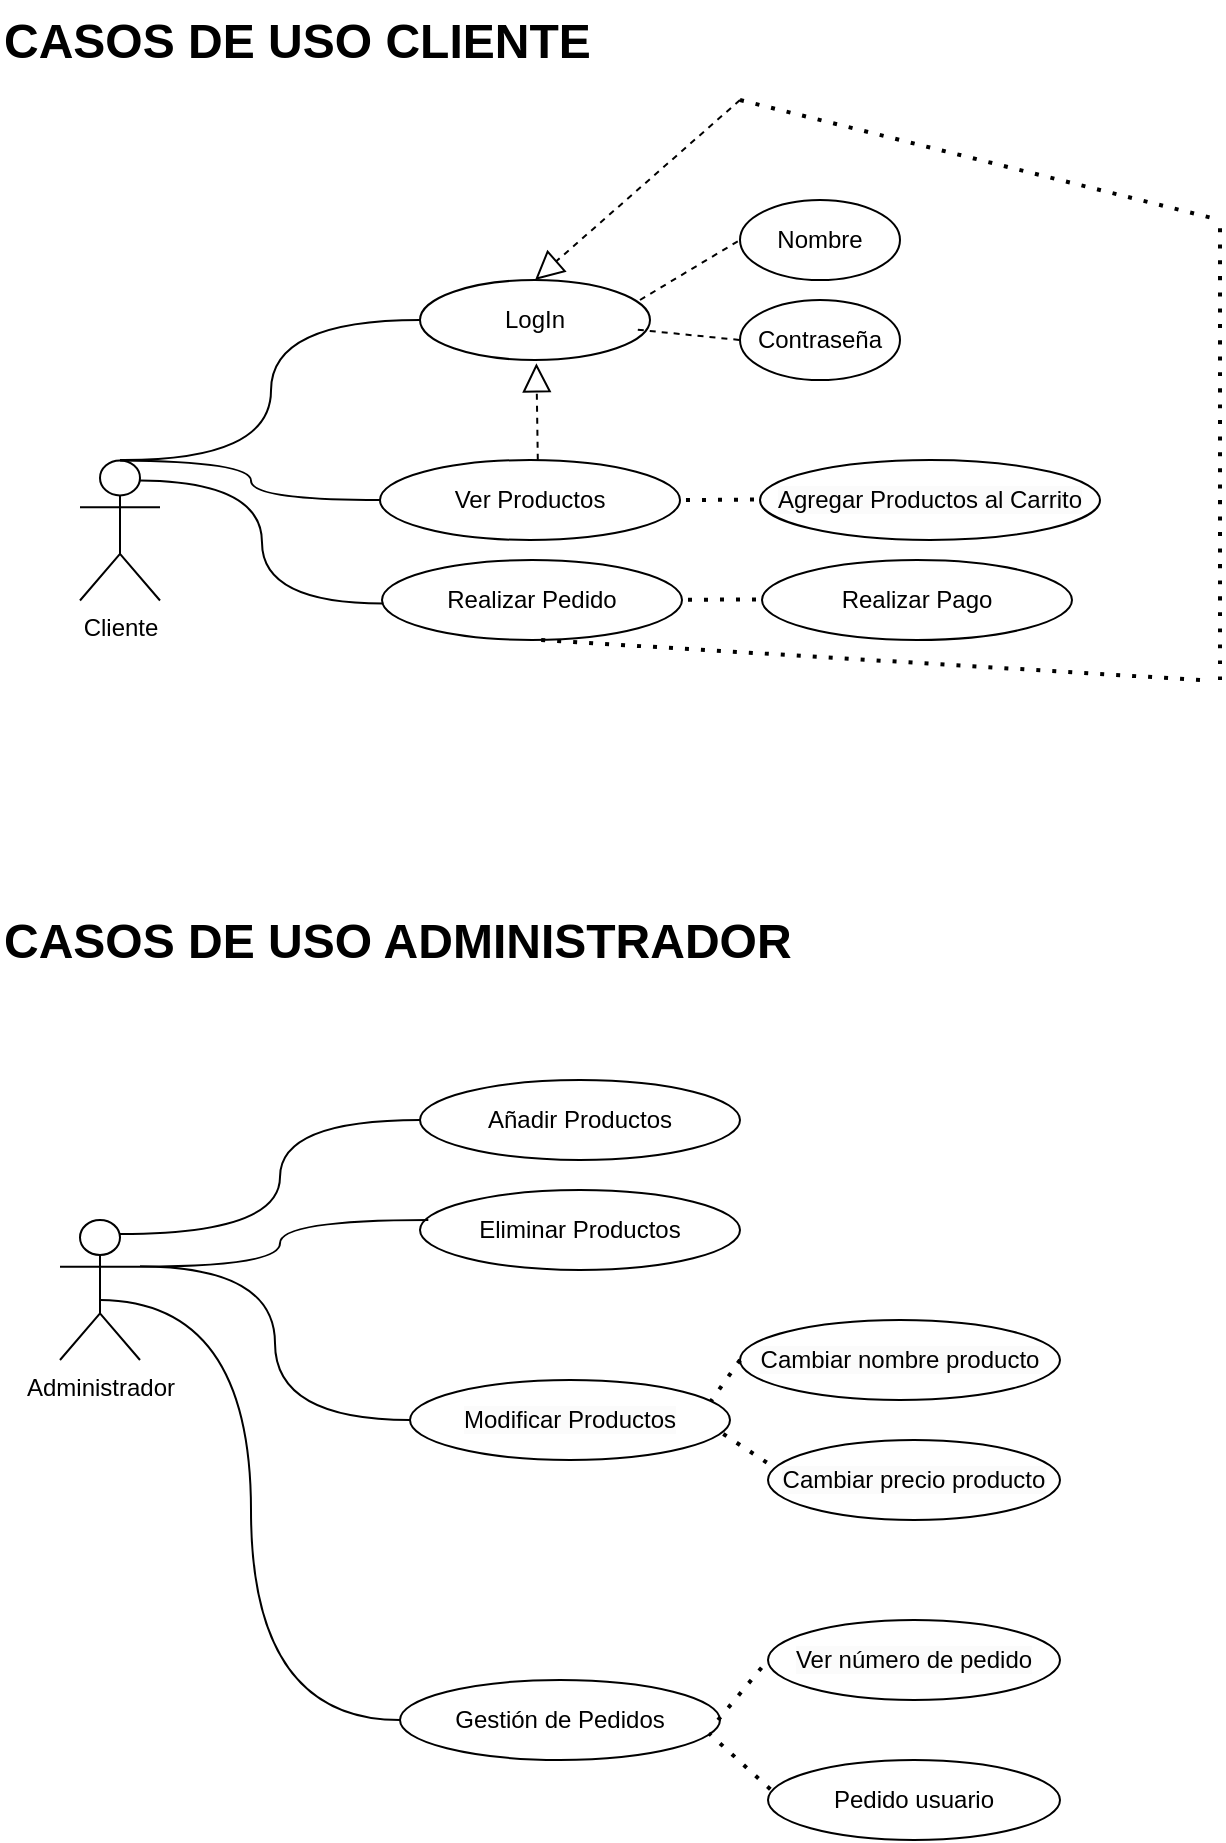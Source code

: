 <mxfile version="26.0.16">
  <diagram name="Pàgina-1" id="iGHjD2jrHCLfijZP5v88">
    <mxGraphModel dx="1363" dy="811" grid="1" gridSize="10" guides="1" tooltips="1" connect="1" arrows="1" fold="1" page="1" pageScale="1" pageWidth="827" pageHeight="1169" math="0" shadow="0">
      <root>
        <mxCell id="0" />
        <mxCell id="1" parent="0" />
        <mxCell id="lf3Rio6cBCzP1eMEeqFl-3" value="Cliente" style="shape=umlActor;verticalLabelPosition=bottom;verticalAlign=top;html=1;outlineConnect=0;" parent="1" vertex="1">
          <mxGeometry x="70" y="270.24" width="40" height="70" as="geometry" />
        </mxCell>
        <mxCell id="lf3Rio6cBCzP1eMEeqFl-13" value="&lt;span style=&quot;color: rgb(0, 0, 0); font-family: Helvetica; font-size: 12px; font-style: normal; font-variant-ligatures: normal; font-variant-caps: normal; font-weight: 400; letter-spacing: normal; orphans: 2; text-align: center; text-indent: 0px; text-transform: none; widows: 2; word-spacing: 0px; -webkit-text-stroke-width: 0px; white-space: normal; background-color: rgb(251, 251, 251); text-decoration-thickness: initial; text-decoration-style: initial; text-decoration-color: initial; display: inline !important; float: none;&quot;&gt;Agregar Productos al Carrito&lt;/span&gt;" style="ellipse;whiteSpace=wrap;html=1;" parent="1" vertex="1">
          <mxGeometry x="410" y="270" width="170" height="40" as="geometry" />
        </mxCell>
        <mxCell id="lf3Rio6cBCzP1eMEeqFl-15" value="Realizar Pedido" style="ellipse;whiteSpace=wrap;html=1;" parent="1" vertex="1">
          <mxGeometry x="221" y="320" width="150" height="40" as="geometry" />
        </mxCell>
        <mxCell id="lf3Rio6cBCzP1eMEeqFl-16" value="Ver Productos" style="ellipse;whiteSpace=wrap;html=1;" parent="1" vertex="1">
          <mxGeometry x="220" y="270" width="150" height="40" as="geometry" />
        </mxCell>
        <mxCell id="lf3Rio6cBCzP1eMEeqFl-19" value="Realizar Pago" style="ellipse;whiteSpace=wrap;html=1;" parent="1" vertex="1">
          <mxGeometry x="411" y="320" width="155" height="40" as="geometry" />
        </mxCell>
        <mxCell id="lf3Rio6cBCzP1eMEeqFl-21" value="&lt;h1 style=&quot;margin-top: 0px;&quot;&gt;CASOS DE USO ADMINISTRADOR&lt;/h1&gt;" style="text;html=1;whiteSpace=wrap;overflow=hidden;rounded=0;" parent="1" vertex="1">
          <mxGeometry x="30" y="490" width="410" height="40" as="geometry" />
        </mxCell>
        <mxCell id="lf3Rio6cBCzP1eMEeqFl-23" value="&lt;h1 style=&quot;margin-top: 0px;&quot;&gt;CASOS DE USO CLIENTE&lt;/h1&gt;" style="text;html=1;whiteSpace=wrap;overflow=hidden;rounded=0;" parent="1" vertex="1">
          <mxGeometry x="30" y="40" width="430" height="40" as="geometry" />
        </mxCell>
        <mxCell id="lf3Rio6cBCzP1eMEeqFl-24" value="Administrador" style="shape=umlActor;verticalLabelPosition=bottom;verticalAlign=top;html=1;outlineConnect=0;" parent="1" vertex="1">
          <mxGeometry x="60" y="650" width="40" height="70" as="geometry" />
        </mxCell>
        <mxCell id="lf3Rio6cBCzP1eMEeqFl-29" value="&lt;span style=&quot;color: rgb(0, 0, 0); font-family: Helvetica; font-size: 12px; font-style: normal; font-variant-ligatures: normal; font-variant-caps: normal; font-weight: 400; letter-spacing: normal; orphans: 2; text-align: center; text-indent: 0px; text-transform: none; widows: 2; word-spacing: 0px; -webkit-text-stroke-width: 0px; white-space: normal; background-color: rgb(251, 251, 251); text-decoration-thickness: initial; text-decoration-style: initial; text-decoration-color: initial; float: none; display: inline !important;&quot;&gt;Modificar Productos&lt;/span&gt;" style="ellipse;whiteSpace=wrap;html=1;" parent="1" vertex="1">
          <mxGeometry x="235" y="730" width="160" height="40" as="geometry" />
        </mxCell>
        <mxCell id="lf3Rio6cBCzP1eMEeqFl-30" value="Añadir Productos" style="ellipse;whiteSpace=wrap;html=1;" parent="1" vertex="1">
          <mxGeometry x="240" y="580" width="160" height="40" as="geometry" />
        </mxCell>
        <mxCell id="lf3Rio6cBCzP1eMEeqFl-31" value="Eliminar Productos" style="ellipse;whiteSpace=wrap;html=1;" parent="1" vertex="1">
          <mxGeometry x="240" y="635" width="160" height="40" as="geometry" />
        </mxCell>
        <mxCell id="lf3Rio6cBCzP1eMEeqFl-33" value="Gestión de Pedidos" style="ellipse;whiteSpace=wrap;html=1;" parent="1" vertex="1">
          <mxGeometry x="230" y="880" width="160" height="40" as="geometry" />
        </mxCell>
        <mxCell id="5v7sny88ToHRbDHgIpN3-2" value="" style="endArrow=none;dashed=1;html=1;dashPattern=1 3;strokeWidth=2;rounded=0;exitX=1;exitY=0.5;exitDx=0;exitDy=0;" edge="1" parent="1">
          <mxGeometry width="50" height="50" relative="1" as="geometry">
            <mxPoint x="373" y="290" as="sourcePoint" />
            <mxPoint x="413" y="289.76" as="targetPoint" />
          </mxGeometry>
        </mxCell>
        <mxCell id="5v7sny88ToHRbDHgIpN3-5" value="" style="endArrow=none;dashed=1;html=1;dashPattern=1 3;strokeWidth=2;rounded=0;exitX=1;exitY=0.5;exitDx=0;exitDy=0;" edge="1" parent="1">
          <mxGeometry width="50" height="50" relative="1" as="geometry">
            <mxPoint x="374" y="339.9" as="sourcePoint" />
            <mxPoint x="414" y="339.66" as="targetPoint" />
          </mxGeometry>
        </mxCell>
        <mxCell id="5v7sny88ToHRbDHgIpN3-10" value="" style="endArrow=none;html=1;rounded=0;edgeStyle=orthogonalEdgeStyle;curved=1;entryX=0;entryY=0.5;entryDx=0;entryDy=0;exitX=0.75;exitY=0.1;exitDx=0;exitDy=0;exitPerimeter=0;" edge="1" parent="1" source="lf3Rio6cBCzP1eMEeqFl-24" target="lf3Rio6cBCzP1eMEeqFl-30">
          <mxGeometry width="50" height="50" relative="1" as="geometry">
            <mxPoint x="90" y="650" as="sourcePoint" />
            <mxPoint x="140" y="600" as="targetPoint" />
          </mxGeometry>
        </mxCell>
        <mxCell id="5v7sny88ToHRbDHgIpN3-11" value="" style="endArrow=none;html=1;rounded=0;edgeStyle=orthogonalEdgeStyle;curved=1;exitX=1;exitY=0.333;exitDx=0;exitDy=0;exitPerimeter=0;entryX=0.026;entryY=0.375;entryDx=0;entryDy=0;entryPerimeter=0;" edge="1" parent="1" source="lf3Rio6cBCzP1eMEeqFl-24" target="lf3Rio6cBCzP1eMEeqFl-31">
          <mxGeometry width="50" height="50" relative="1" as="geometry">
            <mxPoint x="110" y="710" as="sourcePoint" />
            <mxPoint x="160" y="660" as="targetPoint" />
          </mxGeometry>
        </mxCell>
        <mxCell id="5v7sny88ToHRbDHgIpN3-12" value="" style="endArrow=none;html=1;rounded=0;edgeStyle=orthogonalEdgeStyle;curved=1;exitX=1;exitY=0.333;exitDx=0;exitDy=0;exitPerimeter=0;entryX=0;entryY=0.5;entryDx=0;entryDy=0;" edge="1" parent="1" source="lf3Rio6cBCzP1eMEeqFl-24" target="lf3Rio6cBCzP1eMEeqFl-29">
          <mxGeometry width="50" height="50" relative="1" as="geometry">
            <mxPoint x="150" y="740" as="sourcePoint" />
            <mxPoint x="200" y="690" as="targetPoint" />
          </mxGeometry>
        </mxCell>
        <mxCell id="5v7sny88ToHRbDHgIpN3-13" value="" style="endArrow=none;html=1;rounded=0;edgeStyle=orthogonalEdgeStyle;curved=1;exitX=1;exitY=1;exitDx=0;exitDy=0;exitPerimeter=0;entryX=0;entryY=0.5;entryDx=0;entryDy=0;" edge="1" parent="1" target="lf3Rio6cBCzP1eMEeqFl-33">
          <mxGeometry width="50" height="50" relative="1" as="geometry">
            <mxPoint x="80" y="690" as="sourcePoint" />
            <mxPoint x="220" y="730" as="targetPoint" />
          </mxGeometry>
        </mxCell>
        <mxCell id="5v7sny88ToHRbDHgIpN3-14" value="&lt;span style=&quot;color: rgb(0, 0, 0); font-family: Helvetica; font-size: 12px; font-style: normal; font-variant-ligatures: normal; font-variant-caps: normal; font-weight: 400; letter-spacing: normal; orphans: 2; text-align: center; text-indent: 0px; text-transform: none; widows: 2; word-spacing: 0px; -webkit-text-stroke-width: 0px; white-space: normal; background-color: rgb(251, 251, 251); text-decoration-thickness: initial; text-decoration-style: initial; text-decoration-color: initial; float: none; display: inline !important;&quot;&gt;Cambiar precio producto&lt;/span&gt;" style="ellipse;whiteSpace=wrap;html=1;" vertex="1" parent="1">
          <mxGeometry x="414" y="760" width="146" height="40" as="geometry" />
        </mxCell>
        <mxCell id="5v7sny88ToHRbDHgIpN3-15" value="" style="endArrow=none;dashed=1;html=1;dashPattern=1 3;strokeWidth=2;rounded=0;entryX=0.014;entryY=0.325;entryDx=0;entryDy=0;entryPerimeter=0;exitX=0.979;exitY=0.675;exitDx=0;exitDy=0;exitPerimeter=0;" edge="1" parent="1" source="lf3Rio6cBCzP1eMEeqFl-29" target="5v7sny88ToHRbDHgIpN3-14">
          <mxGeometry width="50" height="50" relative="1" as="geometry">
            <mxPoint x="380" y="740" as="sourcePoint" />
            <mxPoint x="430" y="690" as="targetPoint" />
          </mxGeometry>
        </mxCell>
        <mxCell id="5v7sny88ToHRbDHgIpN3-16" value="&lt;span style=&quot;color: rgb(0, 0, 0); font-family: Helvetica; font-size: 12px; font-style: normal; font-variant-ligatures: normal; font-variant-caps: normal; font-weight: 400; letter-spacing: normal; orphans: 2; text-align: center; text-indent: 0px; text-transform: none; widows: 2; word-spacing: 0px; -webkit-text-stroke-width: 0px; white-space: normal; background-color: rgb(251, 251, 251); text-decoration-thickness: initial; text-decoration-style: initial; text-decoration-color: initial; float: none; display: inline !important;&quot;&gt;Cambiar nombre producto&lt;/span&gt;" style="ellipse;whiteSpace=wrap;html=1;" vertex="1" parent="1">
          <mxGeometry x="400" y="700" width="160" height="40" as="geometry" />
        </mxCell>
        <mxCell id="5v7sny88ToHRbDHgIpN3-17" value="" style="endArrow=none;dashed=1;html=1;dashPattern=1 3;strokeWidth=2;rounded=0;exitX=0;exitY=0.5;exitDx=0;exitDy=0;entryX=0.94;entryY=0.267;entryDx=0;entryDy=0;entryPerimeter=0;" edge="1" parent="1" source="5v7sny88ToHRbDHgIpN3-16" target="lf3Rio6cBCzP1eMEeqFl-29">
          <mxGeometry width="50" height="50" relative="1" as="geometry">
            <mxPoint x="395" y="720" as="sourcePoint" />
            <mxPoint x="383" y="743" as="targetPoint" />
          </mxGeometry>
        </mxCell>
        <mxCell id="5v7sny88ToHRbDHgIpN3-18" value="" style="endArrow=none;dashed=1;html=1;dashPattern=1 3;strokeWidth=2;rounded=0;entryX=0;entryY=0.5;entryDx=0;entryDy=0;" edge="1" parent="1" target="5v7sny88ToHRbDHgIpN3-19">
          <mxGeometry width="50" height="50" relative="1" as="geometry">
            <mxPoint x="389" y="900" as="sourcePoint" />
            <mxPoint x="440" y="870" as="targetPoint" />
          </mxGeometry>
        </mxCell>
        <mxCell id="5v7sny88ToHRbDHgIpN3-19" value="&lt;span style=&quot;color: rgb(0, 0, 0); font-family: Helvetica; font-size: 12px; font-style: normal; font-variant-ligatures: normal; font-variant-caps: normal; font-weight: 400; letter-spacing: normal; orphans: 2; text-align: center; text-indent: 0px; text-transform: none; widows: 2; word-spacing: 0px; -webkit-text-stroke-width: 0px; white-space: normal; background-color: rgb(251, 251, 251); text-decoration-thickness: initial; text-decoration-style: initial; text-decoration-color: initial; float: none; display: inline !important;&quot;&gt;Ver número de pedido&lt;/span&gt;" style="ellipse;whiteSpace=wrap;html=1;" vertex="1" parent="1">
          <mxGeometry x="414" y="850" width="146" height="40" as="geometry" />
        </mxCell>
        <mxCell id="5v7sny88ToHRbDHgIpN3-20" value="" style="endArrow=none;html=1;rounded=0;edgeStyle=orthogonalEdgeStyle;curved=1;entryX=0;entryY=0.5;entryDx=0;entryDy=0;" edge="1" parent="1" target="lf3Rio6cBCzP1eMEeqFl-16">
          <mxGeometry width="50" height="50" relative="1" as="geometry">
            <mxPoint x="90" y="270.24" as="sourcePoint" />
            <mxPoint x="140" y="220.24" as="targetPoint" />
          </mxGeometry>
        </mxCell>
        <mxCell id="5v7sny88ToHRbDHgIpN3-21" value="" style="endArrow=none;html=1;rounded=0;edgeStyle=orthogonalEdgeStyle;curved=1;entryX=0.005;entryY=0.543;entryDx=0;entryDy=0;entryPerimeter=0;" edge="1" parent="1" target="lf3Rio6cBCzP1eMEeqFl-15">
          <mxGeometry width="50" height="50" relative="1" as="geometry">
            <mxPoint x="100" y="280.24" as="sourcePoint" />
            <mxPoint x="220" y="220" as="targetPoint" />
          </mxGeometry>
        </mxCell>
        <mxCell id="5v7sny88ToHRbDHgIpN3-22" value="" style="endArrow=none;html=1;rounded=0;edgeStyle=orthogonalEdgeStyle;curved=1;entryX=0;entryY=0.5;entryDx=0;entryDy=0;" edge="1" parent="1" target="5v7sny88ToHRbDHgIpN3-23">
          <mxGeometry width="50" height="50" relative="1" as="geometry">
            <mxPoint x="90" y="270" as="sourcePoint" />
            <mxPoint x="170" y="160" as="targetPoint" />
          </mxGeometry>
        </mxCell>
        <mxCell id="5v7sny88ToHRbDHgIpN3-23" value="LogIn" style="ellipse;whiteSpace=wrap;html=1;" vertex="1" parent="1">
          <mxGeometry x="240" y="180" width="115" height="40" as="geometry" />
        </mxCell>
        <mxCell id="5v7sny88ToHRbDHgIpN3-26" value="" style="endArrow=none;dashed=1;html=1;rounded=0;entryX=0;entryY=0.5;entryDx=0;entryDy=0;" edge="1" parent="1" target="5v7sny88ToHRbDHgIpN3-27">
          <mxGeometry width="50" height="50" relative="1" as="geometry">
            <mxPoint x="350" y="190" as="sourcePoint" />
            <mxPoint x="410" y="150" as="targetPoint" />
          </mxGeometry>
        </mxCell>
        <mxCell id="5v7sny88ToHRbDHgIpN3-27" value="Nombre" style="ellipse;whiteSpace=wrap;html=1;" vertex="1" parent="1">
          <mxGeometry x="400" y="140" width="80" height="40" as="geometry" />
        </mxCell>
        <mxCell id="5v7sny88ToHRbDHgIpN3-28" value="" style="endArrow=none;dashed=1;html=1;rounded=0;exitX=0.947;exitY=0.622;exitDx=0;exitDy=0;exitPerimeter=0;entryX=0;entryY=0.5;entryDx=0;entryDy=0;" edge="1" parent="1" source="5v7sny88ToHRbDHgIpN3-23" target="5v7sny88ToHRbDHgIpN3-29">
          <mxGeometry width="50" height="50" relative="1" as="geometry">
            <mxPoint x="355" y="210" as="sourcePoint" />
            <mxPoint x="400" y="220" as="targetPoint" />
          </mxGeometry>
        </mxCell>
        <mxCell id="5v7sny88ToHRbDHgIpN3-29" value="Contraseña" style="ellipse;whiteSpace=wrap;html=1;" vertex="1" parent="1">
          <mxGeometry x="400" y="190" width="80" height="40" as="geometry" />
        </mxCell>
        <mxCell id="5v7sny88ToHRbDHgIpN3-32" value="" style="endArrow=none;dashed=1;html=1;dashPattern=1 3;strokeWidth=2;rounded=0;edgeStyle=orthogonalEdgeStyle;curved=1;" edge="1" parent="1">
          <mxGeometry width="50" height="50" relative="1" as="geometry">
            <mxPoint x="640" y="380" as="sourcePoint" />
            <mxPoint x="640" y="150" as="targetPoint" />
          </mxGeometry>
        </mxCell>
        <mxCell id="5v7sny88ToHRbDHgIpN3-34" value="" style="endArrow=none;dashed=1;html=1;dashPattern=1 3;strokeWidth=2;rounded=0;" edge="1" parent="1">
          <mxGeometry width="50" height="50" relative="1" as="geometry">
            <mxPoint x="400" y="90" as="sourcePoint" />
            <mxPoint x="640" y="150" as="targetPoint" />
          </mxGeometry>
        </mxCell>
        <mxCell id="5v7sny88ToHRbDHgIpN3-36" value="" style="endArrow=none;dashed=1;html=1;dashPattern=1 3;strokeWidth=2;rounded=0;" edge="1" parent="1">
          <mxGeometry width="50" height="50" relative="1" as="geometry">
            <mxPoint x="630" y="380" as="sourcePoint" />
            <mxPoint x="300" y="360" as="targetPoint" />
          </mxGeometry>
        </mxCell>
        <mxCell id="5v7sny88ToHRbDHgIpN3-37" value="Pedido usuario" style="ellipse;whiteSpace=wrap;html=1;" vertex="1" parent="1">
          <mxGeometry x="414" y="920" width="146" height="40" as="geometry" />
        </mxCell>
        <mxCell id="5v7sny88ToHRbDHgIpN3-38" value="" style="endArrow=none;dashed=1;html=1;dashPattern=1 3;strokeWidth=2;rounded=0;entryX=0.965;entryY=0.665;entryDx=0;entryDy=0;exitX=0.008;exitY=0.365;exitDx=0;exitDy=0;exitPerimeter=0;entryPerimeter=0;" edge="1" parent="1" source="5v7sny88ToHRbDHgIpN3-37" target="lf3Rio6cBCzP1eMEeqFl-33">
          <mxGeometry width="50" height="50" relative="1" as="geometry">
            <mxPoint x="410" y="930" as="sourcePoint" />
            <mxPoint x="390" y="910" as="targetPoint" />
          </mxGeometry>
        </mxCell>
        <mxCell id="5v7sny88ToHRbDHgIpN3-40" value="" style="endArrow=block;dashed=1;endFill=0;endSize=12;html=1;rounded=0;entryX=0.506;entryY=1.041;entryDx=0;entryDy=0;entryPerimeter=0;exitX=0.526;exitY=-0.002;exitDx=0;exitDy=0;exitPerimeter=0;" edge="1" parent="1" source="lf3Rio6cBCzP1eMEeqFl-16" target="5v7sny88ToHRbDHgIpN3-23">
          <mxGeometry width="160" relative="1" as="geometry">
            <mxPoint x="300" y="250" as="sourcePoint" />
            <mxPoint x="340" y="250" as="targetPoint" />
          </mxGeometry>
        </mxCell>
        <mxCell id="5v7sny88ToHRbDHgIpN3-41" value="" style="endArrow=block;dashed=1;endFill=0;endSize=12;html=1;rounded=0;entryX=0.5;entryY=0;entryDx=0;entryDy=0;" edge="1" parent="1" target="5v7sny88ToHRbDHgIpN3-23">
          <mxGeometry width="160" relative="1" as="geometry">
            <mxPoint x="400" y="90" as="sourcePoint" />
            <mxPoint x="330" y="138" as="targetPoint" />
          </mxGeometry>
        </mxCell>
      </root>
    </mxGraphModel>
  </diagram>
</mxfile>
